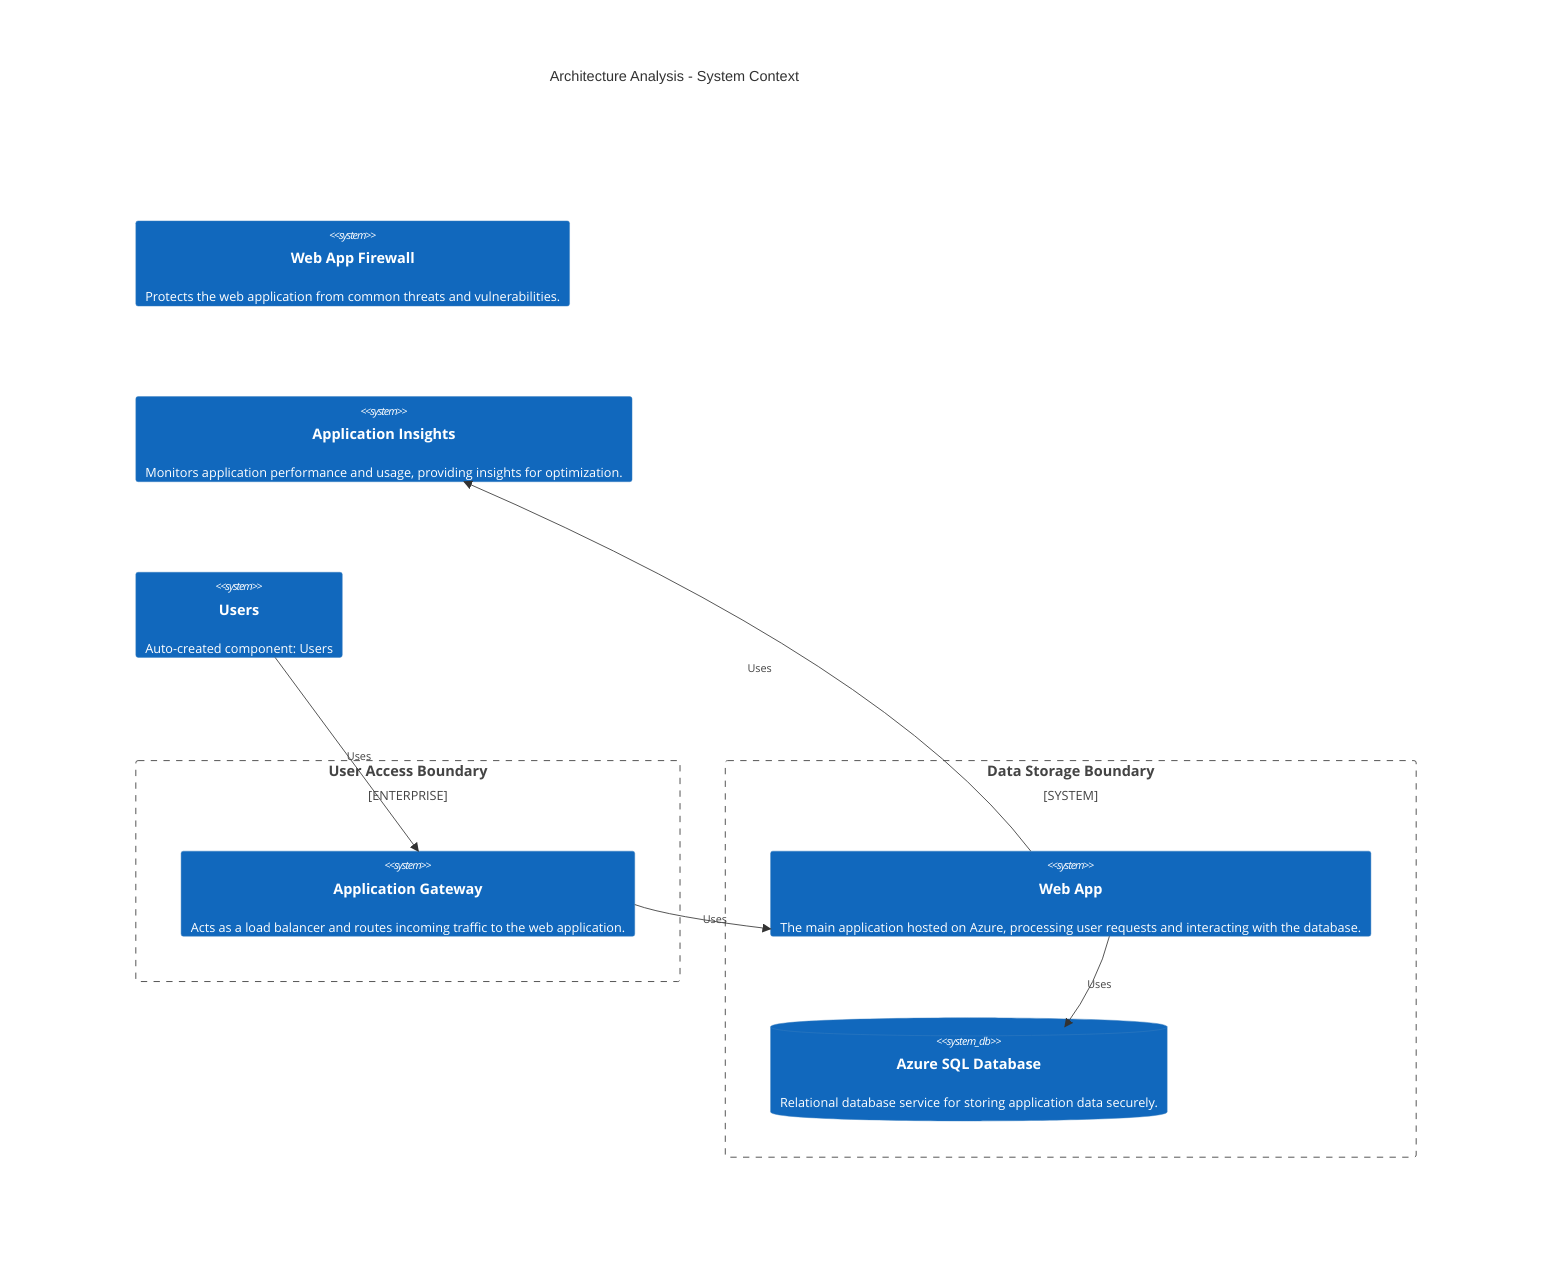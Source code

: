 C4Context
    title Architecture Analysis - System Context
    Enterprise_Boundary(tb_User_Access_Boundary, "User Access Boundary") {
        System(Application_Gateway, "Application Gateway", "Acts as a load balancer and routes incoming traffic to the web application.")
        System(Web_App, "Web App", "The main application hosted on Azure, processing user requests and interacting with the database.")
    }
    System_Boundary(tb_Data_Storage_Boundary, "Data Storage Boundary") {
        System(Web_App, "Web App", "The main application hosted on Azure, processing user requests and interacting with the database.")
        SystemDb(Azure_SQL_Database, "Azure SQL Database", "Relational database service for storing application data securely.")
    }
    System(Web_App_Firewall, "Web App Firewall", "Protects the web application from common threats and vulnerabilities.")
    System(Application_Insights, "Application Insights", "Monitors application performance and usage, providing insights for optimization.")
    System(Users, "Users", "Auto-created component: Users")

    Rel(Users, Application_Gateway, "Uses")
    Rel(Application_Gateway, Web_App, "Uses")
    Rel(Web_App, Azure_SQL_Database, "Uses")
    Rel(Web_App, Application_Insights, "Uses")